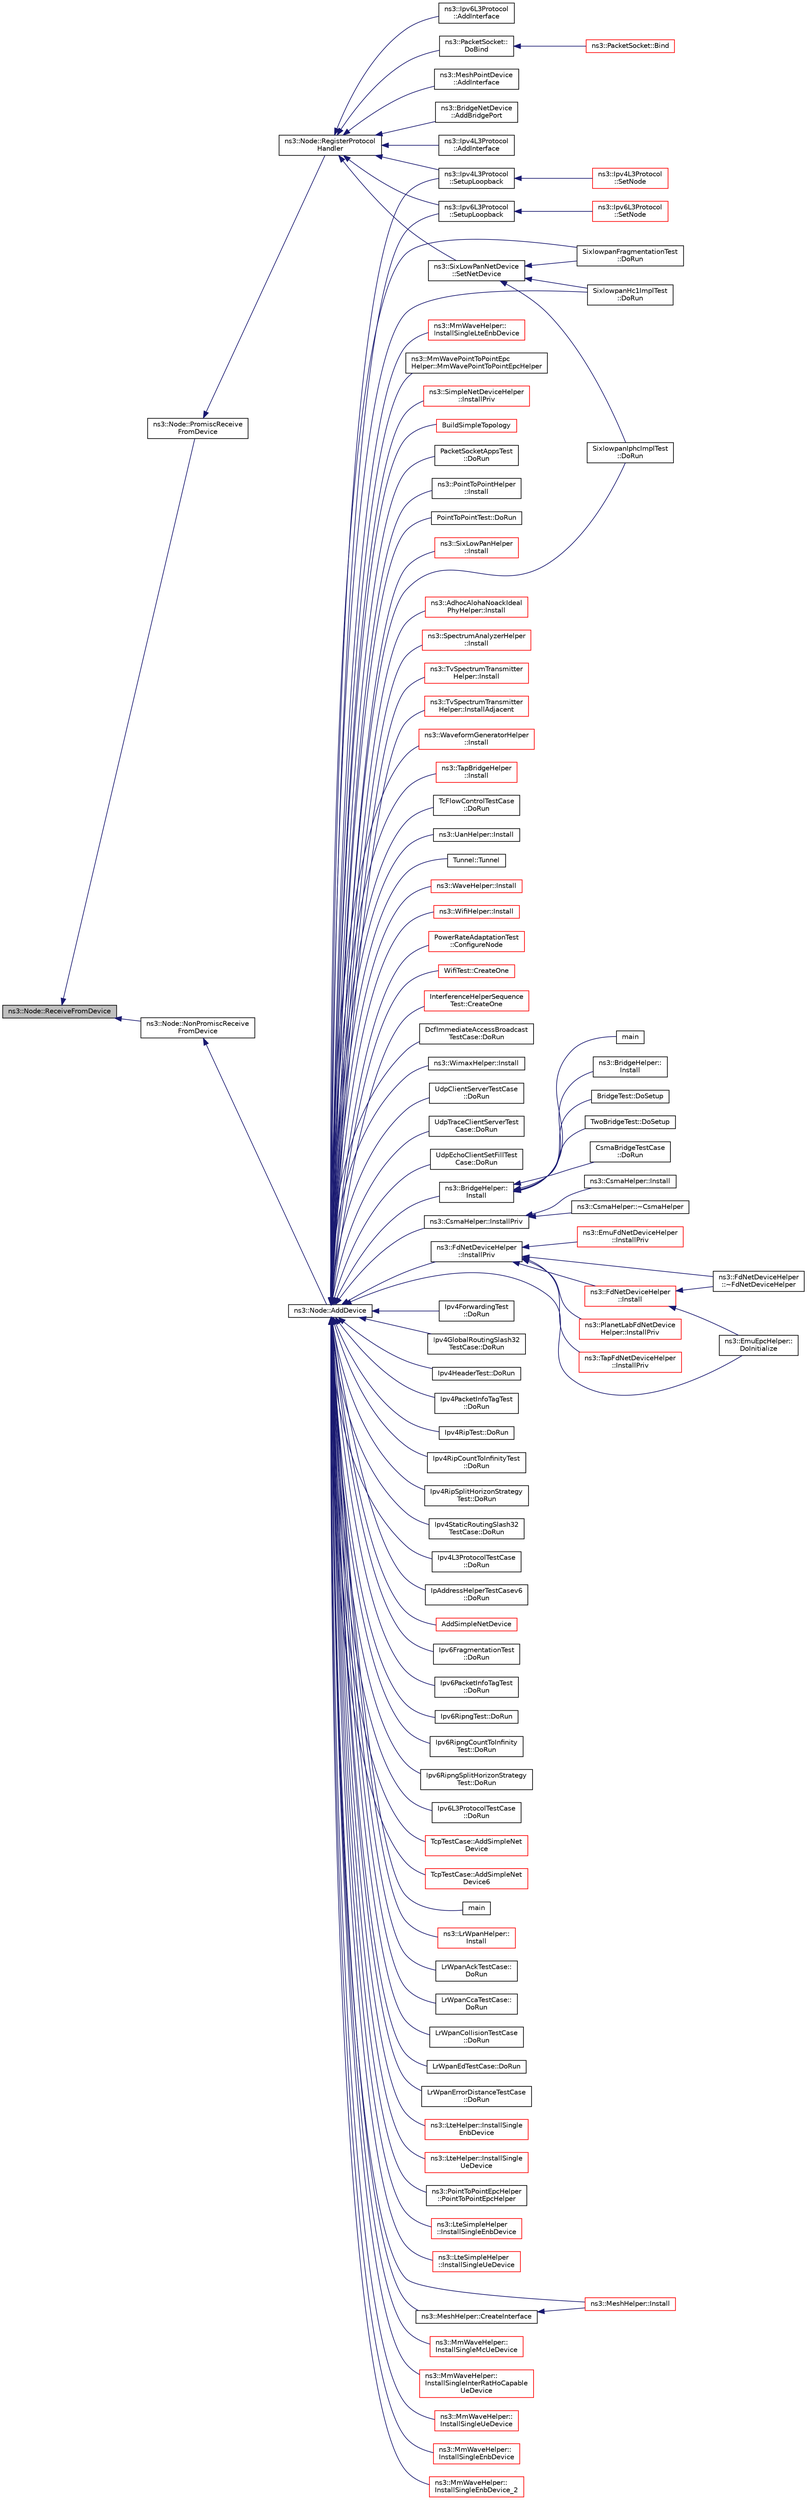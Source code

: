 digraph "ns3::Node::ReceiveFromDevice"
{
  edge [fontname="Helvetica",fontsize="10",labelfontname="Helvetica",labelfontsize="10"];
  node [fontname="Helvetica",fontsize="10",shape=record];
  rankdir="LR";
  Node1 [label="ns3::Node::ReceiveFromDevice",height=0.2,width=0.4,color="black", fillcolor="grey75", style="filled", fontcolor="black"];
  Node1 -> Node2 [dir="back",color="midnightblue",fontsize="10",style="solid"];
  Node2 [label="ns3::Node::PromiscReceive\lFromDevice",height=0.2,width=0.4,color="black", fillcolor="white", style="filled",URL="$dd/ded/classns3_1_1Node.html#a16cf271eeeab87dc7133ffb3f8b24dc4",tooltip="Receive a packet from a device in promiscuous mode. "];
  Node2 -> Node3 [dir="back",color="midnightblue",fontsize="10",style="solid"];
  Node3 [label="ns3::Node::RegisterProtocol\lHandler",height=0.2,width=0.4,color="black", fillcolor="white", style="filled",URL="$dd/ded/classns3_1_1Node.html#af713f0e7ea5c49b4fa0b3613405c45fa"];
  Node3 -> Node4 [dir="back",color="midnightblue",fontsize="10",style="solid"];
  Node4 [label="ns3::BridgeNetDevice\l::AddBridgePort",height=0.2,width=0.4,color="black", fillcolor="white", style="filled",URL="$d9/d8d/classns3_1_1BridgeNetDevice.html#a963a535726ea5c94e2258825d0de260a",tooltip="Add a &#39;port&#39; to a bridge device. "];
  Node3 -> Node5 [dir="back",color="midnightblue",fontsize="10",style="solid"];
  Node5 [label="ns3::Ipv4L3Protocol\l::SetupLoopback",height=0.2,width=0.4,color="black", fillcolor="white", style="filled",URL="$d2/dc9/classns3_1_1Ipv4L3Protocol.html#aa37b950d26063e4e7ee659e599c83bde",tooltip="Setup loopback interface. "];
  Node5 -> Node6 [dir="back",color="midnightblue",fontsize="10",style="solid"];
  Node6 [label="ns3::Ipv4L3Protocol\l::SetNode",height=0.2,width=0.4,color="red", fillcolor="white", style="filled",URL="$d2/dc9/classns3_1_1Ipv4L3Protocol.html#a82ef37914ea8bab699575fea23586bc7",tooltip="Set node associated with this stack. "];
  Node3 -> Node7 [dir="back",color="midnightblue",fontsize="10",style="solid"];
  Node7 [label="ns3::Ipv4L3Protocol\l::AddInterface",height=0.2,width=0.4,color="black", fillcolor="white", style="filled",URL="$d2/dc9/classns3_1_1Ipv4L3Protocol.html#ac6855eb39254f74fa30e7f23a7b100db"];
  Node3 -> Node8 [dir="back",color="midnightblue",fontsize="10",style="solid"];
  Node8 [label="ns3::Ipv6L3Protocol\l::AddInterface",height=0.2,width=0.4,color="black", fillcolor="white", style="filled",URL="$d7/d74/classns3_1_1Ipv6L3Protocol.html#a56047c2ee7db15185af07538c609cbb5",tooltip="Add IPv6 interface for a device. "];
  Node3 -> Node9 [dir="back",color="midnightblue",fontsize="10",style="solid"];
  Node9 [label="ns3::Ipv6L3Protocol\l::SetupLoopback",height=0.2,width=0.4,color="black", fillcolor="white", style="filled",URL="$d7/d74/classns3_1_1Ipv6L3Protocol.html#a69a1ef7b49dd3aa80c6807f467720005",tooltip="Setup loopback interface. "];
  Node9 -> Node10 [dir="back",color="midnightblue",fontsize="10",style="solid"];
  Node10 [label="ns3::Ipv6L3Protocol\l::SetNode",height=0.2,width=0.4,color="red", fillcolor="white", style="filled",URL="$d7/d74/classns3_1_1Ipv6L3Protocol.html#a53796a2747cb5edcd1c762f44043b061",tooltip="Set node associated with this stack. "];
  Node3 -> Node11 [dir="back",color="midnightblue",fontsize="10",style="solid"];
  Node11 [label="ns3::MeshPointDevice\l::AddInterface",height=0.2,width=0.4,color="black", fillcolor="white", style="filled",URL="$d6/da9/classns3_1_1MeshPointDevice.html#a0001ebec0a10fc9cf05dd6da958a7e98",tooltip="Attach new interface to the station. Interface must support 48-bit MAC address and SendFrom method..."];
  Node3 -> Node12 [dir="back",color="midnightblue",fontsize="10",style="solid"];
  Node12 [label="ns3::PacketSocket::\lDoBind",height=0.2,width=0.4,color="black", fillcolor="white", style="filled",URL="$db/d5c/classns3_1_1PacketSocket.html#a53aa1ab0fc18ef2d3389585f0440e181",tooltip="Bind the socket to the NetDevice and register the protocol handler specified in the address..."];
  Node12 -> Node13 [dir="back",color="midnightblue",fontsize="10",style="solid"];
  Node13 [label="ns3::PacketSocket::Bind",height=0.2,width=0.4,color="red", fillcolor="white", style="filled",URL="$db/d5c/classns3_1_1PacketSocket.html#a1c05582ce254f43c42d91dec28957e75",tooltip="Bind the socket to the NetDevice and register the protocol handler. "];
  Node3 -> Node14 [dir="back",color="midnightblue",fontsize="10",style="solid"];
  Node14 [label="ns3::SixLowPanNetDevice\l::SetNetDevice",height=0.2,width=0.4,color="black", fillcolor="white", style="filled",URL="$d1/d2b/classns3_1_1SixLowPanNetDevice.html#a81c74a5dc06e3fbad1a8b1c59d1f68fa",tooltip="Setup SixLowPan to be a proxy for the specified NetDevice. All the packets incoming and outgoing from..."];
  Node14 -> Node15 [dir="back",color="midnightblue",fontsize="10",style="solid"];
  Node15 [label="SixlowpanFragmentationTest\l::DoRun",height=0.2,width=0.4,color="black", fillcolor="white", style="filled",URL="$df/dc3/classSixlowpanFragmentationTest.html#ae85beebff8e7d4f8c1e108beb17df274",tooltip="Implementation to actually run this TestCase. "];
  Node14 -> Node16 [dir="back",color="midnightblue",fontsize="10",style="solid"];
  Node16 [label="SixlowpanHc1ImplTest\l::DoRun",height=0.2,width=0.4,color="black", fillcolor="white", style="filled",URL="$dc/d9d/classSixlowpanHc1ImplTest.html#aa79a7268da3494e740b28d19c4ec734c",tooltip="Implementation to actually run this TestCase. "];
  Node14 -> Node17 [dir="back",color="midnightblue",fontsize="10",style="solid"];
  Node17 [label="SixlowpanIphcImplTest\l::DoRun",height=0.2,width=0.4,color="black", fillcolor="white", style="filled",URL="$d7/dd2/classSixlowpanIphcImplTest.html#a9fb0641fca5f024ac67c07510f418c02",tooltip="Implementation to actually run this TestCase. "];
  Node1 -> Node18 [dir="back",color="midnightblue",fontsize="10",style="solid"];
  Node18 [label="ns3::Node::NonPromiscReceive\lFromDevice",height=0.2,width=0.4,color="black", fillcolor="white", style="filled",URL="$dd/ded/classns3_1_1Node.html#a72ebf5bdc911879511f1e249d471f7e5",tooltip="Receive a packet from a device in non-promiscuous mode. "];
  Node18 -> Node19 [dir="back",color="midnightblue",fontsize="10",style="solid"];
  Node19 [label="ns3::Node::AddDevice",height=0.2,width=0.4,color="black", fillcolor="white", style="filled",URL="$dd/ded/classns3_1_1Node.html#a42ff83ee1d5d1649c770d3f5b62375de",tooltip="Associate a NetDevice to this node. "];
  Node19 -> Node20 [dir="back",color="midnightblue",fontsize="10",style="solid"];
  Node20 [label="UdpClientServerTestCase\l::DoRun",height=0.2,width=0.4,color="black", fillcolor="white", style="filled",URL="$d2/dc1/classUdpClientServerTestCase.html#a9f7f382020c2a70d7cb2434ae18c9b6c",tooltip="Implementation to actually run this TestCase. "];
  Node19 -> Node21 [dir="back",color="midnightblue",fontsize="10",style="solid"];
  Node21 [label="UdpTraceClientServerTest\lCase::DoRun",height=0.2,width=0.4,color="black", fillcolor="white", style="filled",URL="$d8/daf/classUdpTraceClientServerTestCase.html#a067367203d92eb6f9edaee3c17da6d8a",tooltip="Implementation to actually run this TestCase. "];
  Node19 -> Node22 [dir="back",color="midnightblue",fontsize="10",style="solid"];
  Node22 [label="UdpEchoClientSetFillTest\lCase::DoRun",height=0.2,width=0.4,color="black", fillcolor="white", style="filled",URL="$d6/db2/classUdpEchoClientSetFillTestCase.html#abab274bc5d6e6f303a96446710d650b2",tooltip="Implementation to actually run this TestCase. "];
  Node19 -> Node23 [dir="back",color="midnightblue",fontsize="10",style="solid"];
  Node23 [label="ns3::BridgeHelper::\lInstall",height=0.2,width=0.4,color="black", fillcolor="white", style="filled",URL="$d5/d19/classns3_1_1BridgeHelper.html#aba53f6381b7adda00d9163840b072fa6"];
  Node23 -> Node24 [dir="back",color="midnightblue",fontsize="10",style="solid"];
  Node24 [label="main",height=0.2,width=0.4,color="black", fillcolor="white", style="filled",URL="$d0/d88/csma-bridge-one-hop_8cc.html#a0ddf1224851353fc92bfbff6f499fa97"];
  Node23 -> Node25 [dir="back",color="midnightblue",fontsize="10",style="solid"];
  Node25 [label="ns3::BridgeHelper::\lInstall",height=0.2,width=0.4,color="black", fillcolor="white", style="filled",URL="$d5/d19/classns3_1_1BridgeHelper.html#af7ce2cef48c2beb4b280d74f22663b6c"];
  Node23 -> Node26 [dir="back",color="midnightblue",fontsize="10",style="solid"];
  Node26 [label="BridgeTest::DoSetup",height=0.2,width=0.4,color="black", fillcolor="white", style="filled",URL="$d8/d8a/classBridgeTest.html#a4d88ad6e9248541478917f836cf52b78",tooltip="Implementation to do any local setup required for this TestCase. "];
  Node23 -> Node27 [dir="back",color="midnightblue",fontsize="10",style="solid"];
  Node27 [label="TwoBridgeTest::DoSetup",height=0.2,width=0.4,color="black", fillcolor="white", style="filled",URL="$d9/d58/classTwoBridgeTest.html#aeff92a896b2e27f3eba2dcefd50b5f69",tooltip="Implementation to do any local setup required for this TestCase. "];
  Node23 -> Node28 [dir="back",color="midnightblue",fontsize="10",style="solid"];
  Node28 [label="CsmaBridgeTestCase\l::DoRun",height=0.2,width=0.4,color="black", fillcolor="white", style="filled",URL="$db/d8b/classCsmaBridgeTestCase.html#a418aed79734ecaf7b1d0be507ff3d580",tooltip="Implementation to actually run this TestCase. "];
  Node19 -> Node29 [dir="back",color="midnightblue",fontsize="10",style="solid"];
  Node29 [label="ns3::CsmaHelper::InstallPriv",height=0.2,width=0.4,color="black", fillcolor="white", style="filled",URL="$d9/dbd/classns3_1_1CsmaHelper.html#a9376eef03ab0534ce090b6ad135eb9c3"];
  Node29 -> Node30 [dir="back",color="midnightblue",fontsize="10",style="solid"];
  Node30 [label="ns3::CsmaHelper::Install",height=0.2,width=0.4,color="black", fillcolor="white", style="filled",URL="$d9/dbd/classns3_1_1CsmaHelper.html#a8f2d1797ce0e6311c894517d5d84ddb1"];
  Node29 -> Node31 [dir="back",color="midnightblue",fontsize="10",style="solid"];
  Node31 [label="ns3::CsmaHelper::~CsmaHelper",height=0.2,width=0.4,color="black", fillcolor="white", style="filled",URL="$d9/dbd/classns3_1_1CsmaHelper.html#a23c9e7b9cdf983cabc9a6783c340f49e"];
  Node19 -> Node32 [dir="back",color="midnightblue",fontsize="10",style="solid"];
  Node32 [label="ns3::FdNetDeviceHelper\l::InstallPriv",height=0.2,width=0.4,color="black", fillcolor="white", style="filled",URL="$d1/def/classns3_1_1FdNetDeviceHelper.html#adf0e4f64b03f7203f7080b50f412a970"];
  Node32 -> Node33 [dir="back",color="midnightblue",fontsize="10",style="solid"];
  Node33 [label="ns3::EmuFdNetDeviceHelper\l::InstallPriv",height=0.2,width=0.4,color="red", fillcolor="white", style="filled",URL="$df/d71/classns3_1_1EmuFdNetDeviceHelper.html#a80562da33cef1c20d4b03b351fbbc21a"];
  Node32 -> Node34 [dir="back",color="midnightblue",fontsize="10",style="solid"];
  Node34 [label="ns3::FdNetDeviceHelper\l::Install",height=0.2,width=0.4,color="red", fillcolor="white", style="filled",URL="$d1/def/classns3_1_1FdNetDeviceHelper.html#af70d55cbb4f6411c33cacb84eb651ad5"];
  Node34 -> Node35 [dir="back",color="midnightblue",fontsize="10",style="solid"];
  Node35 [label="ns3::FdNetDeviceHelper\l::~FdNetDeviceHelper",height=0.2,width=0.4,color="black", fillcolor="white", style="filled",URL="$d1/def/classns3_1_1FdNetDeviceHelper.html#a8018d2553649901a9f37ccc9ef3385e2"];
  Node34 -> Node36 [dir="back",color="midnightblue",fontsize="10",style="solid"];
  Node36 [label="ns3::EmuEpcHelper::\lDoInitialize",height=0.2,width=0.4,color="black", fillcolor="white", style="filled",URL="$d9/db8/classns3_1_1EmuEpcHelper.html#ae66ac77634aad1dfb03bbe0d8a54acc1"];
  Node32 -> Node35 [dir="back",color="midnightblue",fontsize="10",style="solid"];
  Node32 -> Node37 [dir="back",color="midnightblue",fontsize="10",style="solid"];
  Node37 [label="ns3::PlanetLabFdNetDevice\lHelper::InstallPriv",height=0.2,width=0.4,color="red", fillcolor="white", style="filled",URL="$dc/dd7/classns3_1_1PlanetLabFdNetDeviceHelper.html#a740ff8b94a42f4175af712baf00c83ab"];
  Node32 -> Node38 [dir="back",color="midnightblue",fontsize="10",style="solid"];
  Node38 [label="ns3::TapFdNetDeviceHelper\l::InstallPriv",height=0.2,width=0.4,color="red", fillcolor="white", style="filled",URL="$d9/d94/classns3_1_1TapFdNetDeviceHelper.html#a5b95f44885b6b5a5285604be0c6fa413"];
  Node19 -> Node5 [dir="back",color="midnightblue",fontsize="10",style="solid"];
  Node19 -> Node9 [dir="back",color="midnightblue",fontsize="10",style="solid"];
  Node19 -> Node39 [dir="back",color="midnightblue",fontsize="10",style="solid"];
  Node39 [label="Ipv4ForwardingTest\l::DoRun",height=0.2,width=0.4,color="black", fillcolor="white", style="filled",URL="$db/d18/classIpv4ForwardingTest.html#aa3735e1731b087938e97f39b7d90dd35",tooltip="Implementation to actually run this TestCase. "];
  Node19 -> Node40 [dir="back",color="midnightblue",fontsize="10",style="solid"];
  Node40 [label="Ipv4GlobalRoutingSlash32\lTestCase::DoRun",height=0.2,width=0.4,color="black", fillcolor="white", style="filled",URL="$d0/dd2/classIpv4GlobalRoutingSlash32TestCase.html#a261a15e240910fb1981571e8e6cb294f",tooltip="Implementation to actually run this TestCase. "];
  Node19 -> Node41 [dir="back",color="midnightblue",fontsize="10",style="solid"];
  Node41 [label="Ipv4HeaderTest::DoRun",height=0.2,width=0.4,color="black", fillcolor="white", style="filled",URL="$d7/dba/classIpv4HeaderTest.html#ad9026591beb17db0d9cbff0c34f9f69d",tooltip="Implementation to actually run this TestCase. "];
  Node19 -> Node42 [dir="back",color="midnightblue",fontsize="10",style="solid"];
  Node42 [label="Ipv4PacketInfoTagTest\l::DoRun",height=0.2,width=0.4,color="black", fillcolor="white", style="filled",URL="$d9/d5b/classIpv4PacketInfoTagTest.html#a76ce4d3cfa6dc21bd2a982ba2e5d4386",tooltip="Implementation to actually run this TestCase. "];
  Node19 -> Node43 [dir="back",color="midnightblue",fontsize="10",style="solid"];
  Node43 [label="Ipv4RipTest::DoRun",height=0.2,width=0.4,color="black", fillcolor="white", style="filled",URL="$df/d3d/classIpv4RipTest.html#a4f355233f8793da9555cd544cd5893e9",tooltip="Implementation to actually run this TestCase. "];
  Node19 -> Node44 [dir="back",color="midnightblue",fontsize="10",style="solid"];
  Node44 [label="Ipv4RipCountToInfinityTest\l::DoRun",height=0.2,width=0.4,color="black", fillcolor="white", style="filled",URL="$db/dd9/classIpv4RipCountToInfinityTest.html#a98754dfc16633ff58db8cfd697dd9862",tooltip="Implementation to actually run this TestCase. "];
  Node19 -> Node45 [dir="back",color="midnightblue",fontsize="10",style="solid"];
  Node45 [label="Ipv4RipSplitHorizonStrategy\lTest::DoRun",height=0.2,width=0.4,color="black", fillcolor="white", style="filled",URL="$d7/d9e/classIpv4RipSplitHorizonStrategyTest.html#a2e1df0675ad2712888aa499ee0f7eac2",tooltip="Implementation to actually run this TestCase. "];
  Node19 -> Node46 [dir="back",color="midnightblue",fontsize="10",style="solid"];
  Node46 [label="Ipv4StaticRoutingSlash32\lTestCase::DoRun",height=0.2,width=0.4,color="black", fillcolor="white", style="filled",URL="$dd/d70/classIpv4StaticRoutingSlash32TestCase.html#a73d080d5a091f9198cc6611f042ff7ce",tooltip="Implementation to actually run this TestCase. "];
  Node19 -> Node47 [dir="back",color="midnightblue",fontsize="10",style="solid"];
  Node47 [label="Ipv4L3ProtocolTestCase\l::DoRun",height=0.2,width=0.4,color="black", fillcolor="white", style="filled",URL="$dc/dac/classIpv4L3ProtocolTestCase.html#a417a62a1f0986595ea291139b775ea85",tooltip="Implementation to actually run this TestCase. "];
  Node19 -> Node48 [dir="back",color="midnightblue",fontsize="10",style="solid"];
  Node48 [label="IpAddressHelperTestCasev6\l::DoRun",height=0.2,width=0.4,color="black", fillcolor="white", style="filled",URL="$dc/d80/classIpAddressHelperTestCasev6.html#a784cec04a31e92a998b06becb3538e2d",tooltip="Implementation to actually run this TestCase. "];
  Node19 -> Node49 [dir="back",color="midnightblue",fontsize="10",style="solid"];
  Node49 [label="AddSimpleNetDevice",height=0.2,width=0.4,color="red", fillcolor="white", style="filled",URL="$d1/dde/ipv6-dual-stack-test-suite_8cc.html#ae9689e23d0a3932740b53b4c856238ee"];
  Node19 -> Node50 [dir="back",color="midnightblue",fontsize="10",style="solid"];
  Node50 [label="Ipv6FragmentationTest\l::DoRun",height=0.2,width=0.4,color="black", fillcolor="white", style="filled",URL="$d1/dbc/classIpv6FragmentationTest.html#a83bd2f74ceac188b83cfb604a90c7b7b",tooltip="Implementation to actually run this TestCase. "];
  Node19 -> Node51 [dir="back",color="midnightblue",fontsize="10",style="solid"];
  Node51 [label="Ipv6PacketInfoTagTest\l::DoRun",height=0.2,width=0.4,color="black", fillcolor="white", style="filled",URL="$dd/d77/classIpv6PacketInfoTagTest.html#a6b51aaddc63d2aaef95b72056cb5b36d",tooltip="Implementation to actually run this TestCase. "];
  Node19 -> Node52 [dir="back",color="midnightblue",fontsize="10",style="solid"];
  Node52 [label="Ipv6RipngTest::DoRun",height=0.2,width=0.4,color="black", fillcolor="white", style="filled",URL="$d5/d9f/classIpv6RipngTest.html#a17887a8153acca820752d31c2b49ac50",tooltip="Implementation to actually run this TestCase. "];
  Node19 -> Node53 [dir="back",color="midnightblue",fontsize="10",style="solid"];
  Node53 [label="Ipv6RipngCountToInfinity\lTest::DoRun",height=0.2,width=0.4,color="black", fillcolor="white", style="filled",URL="$d9/d6e/classIpv6RipngCountToInfinityTest.html#af62c0342d626eafa5b632b92c8636eb3",tooltip="Implementation to actually run this TestCase. "];
  Node19 -> Node54 [dir="back",color="midnightblue",fontsize="10",style="solid"];
  Node54 [label="Ipv6RipngSplitHorizonStrategy\lTest::DoRun",height=0.2,width=0.4,color="black", fillcolor="white", style="filled",URL="$df/daf/classIpv6RipngSplitHorizonStrategyTest.html#a8e3dad1362842eedd70ef21bff0a75c5",tooltip="Implementation to actually run this TestCase. "];
  Node19 -> Node55 [dir="back",color="midnightblue",fontsize="10",style="solid"];
  Node55 [label="Ipv6L3ProtocolTestCase\l::DoRun",height=0.2,width=0.4,color="black", fillcolor="white", style="filled",URL="$d4/d65/classIpv6L3ProtocolTestCase.html#ac052c03e25689da8fed383146b988a7e",tooltip="Implementation to actually run this TestCase. "];
  Node19 -> Node56 [dir="back",color="midnightblue",fontsize="10",style="solid"];
  Node56 [label="TcpTestCase::AddSimpleNet\lDevice",height=0.2,width=0.4,color="red", fillcolor="white", style="filled",URL="$de/dae/classTcpTestCase.html#a0cbbee626d01b80c78677c0a957ffd88",tooltip="Add a SimpleNetDevice to a node (IPv4 version). "];
  Node19 -> Node57 [dir="back",color="midnightblue",fontsize="10",style="solid"];
  Node57 [label="TcpTestCase::AddSimpleNet\lDevice6",height=0.2,width=0.4,color="red", fillcolor="white", style="filled",URL="$de/dae/classTcpTestCase.html#a4385a5d6f0b5fcf2dbbe1cccb0810ea9",tooltip="Add a SimpleNetDevice to a node (IPv6 version). "];
  Node19 -> Node58 [dir="back",color="midnightblue",fontsize="10",style="solid"];
  Node58 [label="main",height=0.2,width=0.4,color="black", fillcolor="white", style="filled",URL="$da/db1/lr-wpan-data_8cc.html#a0ddf1224851353fc92bfbff6f499fa97"];
  Node19 -> Node59 [dir="back",color="midnightblue",fontsize="10",style="solid"];
  Node59 [label="ns3::LrWpanHelper::\lInstall",height=0.2,width=0.4,color="red", fillcolor="white", style="filled",URL="$d7/de8/classns3_1_1LrWpanHelper.html#a7863b7b79168f747197faf479e4951fe",tooltip="Install a LrWpanNetDevice and the associated structures (e.g., channel) in the nodes. "];
  Node19 -> Node60 [dir="back",color="midnightblue",fontsize="10",style="solid"];
  Node60 [label="LrWpanAckTestCase::\lDoRun",height=0.2,width=0.4,color="black", fillcolor="white", style="filled",URL="$d0/d63/classLrWpanAckTestCase.html#a44ec9b782ae2c74d8fa2a25d696833e9",tooltip="Implementation to actually run this TestCase. "];
  Node19 -> Node61 [dir="back",color="midnightblue",fontsize="10",style="solid"];
  Node61 [label="LrWpanCcaTestCase::\lDoRun",height=0.2,width=0.4,color="black", fillcolor="white", style="filled",URL="$d7/def/classLrWpanCcaTestCase.html#a3e2872a3bd57d754a2bdb613437e18a8",tooltip="Implementation to actually run this TestCase. "];
  Node19 -> Node62 [dir="back",color="midnightblue",fontsize="10",style="solid"];
  Node62 [label="LrWpanCollisionTestCase\l::DoRun",height=0.2,width=0.4,color="black", fillcolor="white", style="filled",URL="$d1/da7/classLrWpanCollisionTestCase.html#adc8f2378868d9eb3aba9b538897d85d2",tooltip="Implementation to actually run this TestCase. "];
  Node19 -> Node63 [dir="back",color="midnightblue",fontsize="10",style="solid"];
  Node63 [label="LrWpanEdTestCase::DoRun",height=0.2,width=0.4,color="black", fillcolor="white", style="filled",URL="$d2/d45/classLrWpanEdTestCase.html#a432fdebeb0336845350d0b96834ceea4",tooltip="Implementation to actually run this TestCase. "];
  Node19 -> Node64 [dir="back",color="midnightblue",fontsize="10",style="solid"];
  Node64 [label="LrWpanErrorDistanceTestCase\l::DoRun",height=0.2,width=0.4,color="black", fillcolor="white", style="filled",URL="$da/d8d/classLrWpanErrorDistanceTestCase.html#a4f63a2ed4dcf517ae2a593497774b254",tooltip="Implementation to actually run this TestCase. "];
  Node19 -> Node36 [dir="back",color="midnightblue",fontsize="10",style="solid"];
  Node19 -> Node65 [dir="back",color="midnightblue",fontsize="10",style="solid"];
  Node65 [label="ns3::LteHelper::InstallSingle\lEnbDevice",height=0.2,width=0.4,color="red", fillcolor="white", style="filled",URL="$d6/d63/classns3_1_1LteHelper.html#afac168014c3a4ac5c30bfd7c1d09cb96"];
  Node19 -> Node66 [dir="back",color="midnightblue",fontsize="10",style="solid"];
  Node66 [label="ns3::LteHelper::InstallSingle\lUeDevice",height=0.2,width=0.4,color="red", fillcolor="white", style="filled",URL="$d6/d63/classns3_1_1LteHelper.html#afa6e13db5742241f48f8f4b8533b67f6"];
  Node19 -> Node67 [dir="back",color="midnightblue",fontsize="10",style="solid"];
  Node67 [label="ns3::PointToPointEpcHelper\l::PointToPointEpcHelper",height=0.2,width=0.4,color="black", fillcolor="white", style="filled",URL="$de/d5b/classns3_1_1PointToPointEpcHelper.html#a3d4c34f6a194c994d45e0dac5019b8cb"];
  Node19 -> Node68 [dir="back",color="midnightblue",fontsize="10",style="solid"];
  Node68 [label="ns3::LteSimpleHelper\l::InstallSingleEnbDevice",height=0.2,width=0.4,color="red", fillcolor="white", style="filled",URL="$de/d73/classns3_1_1LteSimpleHelper.html#a11fa8933e6487a366ed4a9652c3b2950"];
  Node19 -> Node69 [dir="back",color="midnightblue",fontsize="10",style="solid"];
  Node69 [label="ns3::LteSimpleHelper\l::InstallSingleUeDevice",height=0.2,width=0.4,color="red", fillcolor="white", style="filled",URL="$de/d73/classns3_1_1LteSimpleHelper.html#a4416da6e8b2bb30909b32b9a82dfd4c0"];
  Node19 -> Node70 [dir="back",color="midnightblue",fontsize="10",style="solid"];
  Node70 [label="ns3::MeshHelper::Install",height=0.2,width=0.4,color="red", fillcolor="white", style="filled",URL="$dd/dd0/classns3_1_1MeshHelper.html#a7b33f6ca7b6842b3def4479bc7526f2c",tooltip="Install 802.11s mesh device & protocols on given node list. "];
  Node19 -> Node71 [dir="back",color="midnightblue",fontsize="10",style="solid"];
  Node71 [label="ns3::MeshHelper::CreateInterface",height=0.2,width=0.4,color="black", fillcolor="white", style="filled",URL="$dd/dd0/classns3_1_1MeshHelper.html#accb4af36cfa3563ff53aa8a3dc085d94"];
  Node71 -> Node70 [dir="back",color="midnightblue",fontsize="10",style="solid"];
  Node19 -> Node72 [dir="back",color="midnightblue",fontsize="10",style="solid"];
  Node72 [label="ns3::MmWaveHelper::\lInstallSingleMcUeDevice",height=0.2,width=0.4,color="red", fillcolor="white", style="filled",URL="$dd/d6b/classns3_1_1MmWaveHelper.html#a236cf69b7851d5bdf0c532c47dd19bd5"];
  Node19 -> Node73 [dir="back",color="midnightblue",fontsize="10",style="solid"];
  Node73 [label="ns3::MmWaveHelper::\lInstallSingleInterRatHoCapable\lUeDevice",height=0.2,width=0.4,color="red", fillcolor="white", style="filled",URL="$dd/d6b/classns3_1_1MmWaveHelper.html#ab39af31d58b43a27347c95ef8f999591"];
  Node19 -> Node74 [dir="back",color="midnightblue",fontsize="10",style="solid"];
  Node74 [label="ns3::MmWaveHelper::\lInstallSingleUeDevice",height=0.2,width=0.4,color="red", fillcolor="white", style="filled",URL="$dd/d6b/classns3_1_1MmWaveHelper.html#a2a37293b8b5542851f3c74cec20d44df"];
  Node19 -> Node75 [dir="back",color="midnightblue",fontsize="10",style="solid"];
  Node75 [label="ns3::MmWaveHelper::\lInstallSingleEnbDevice",height=0.2,width=0.4,color="red", fillcolor="white", style="filled",URL="$dd/d6b/classns3_1_1MmWaveHelper.html#a3198d03edd662d9d9e46f5895f0217db"];
  Node19 -> Node76 [dir="back",color="midnightblue",fontsize="10",style="solid"];
  Node76 [label="ns3::MmWaveHelper::\lInstallSingleEnbDevice_2",height=0.2,width=0.4,color="red", fillcolor="white", style="filled",URL="$dd/d6b/classns3_1_1MmWaveHelper.html#a9e8fdb55ce66ac62798d0707edb9d871"];
  Node19 -> Node77 [dir="back",color="midnightblue",fontsize="10",style="solid"];
  Node77 [label="ns3::MmWaveHelper::\lInstallSingleLteEnbDevice",height=0.2,width=0.4,color="red", fillcolor="white", style="filled",URL="$dd/d6b/classns3_1_1MmWaveHelper.html#aaeb59f78f5681d696fe4b3ddea022406"];
  Node19 -> Node78 [dir="back",color="midnightblue",fontsize="10",style="solid"];
  Node78 [label="ns3::MmWavePointToPointEpc\lHelper::MmWavePointToPointEpcHelper",height=0.2,width=0.4,color="black", fillcolor="white", style="filled",URL="$db/dca/classns3_1_1MmWavePointToPointEpcHelper.html#a45b842e4b0bda8e4df3a3826c0b945b3"];
  Node19 -> Node79 [dir="back",color="midnightblue",fontsize="10",style="solid"];
  Node79 [label="ns3::SimpleNetDeviceHelper\l::InstallPriv",height=0.2,width=0.4,color="red", fillcolor="white", style="filled",URL="$d5/d81/classns3_1_1SimpleNetDeviceHelper.html#a9e4668526669e31a0da0c94f5ebb55ba"];
  Node19 -> Node80 [dir="back",color="midnightblue",fontsize="10",style="solid"];
  Node80 [label="BuildSimpleTopology",height=0.2,width=0.4,color="red", fillcolor="white", style="filled",URL="$dd/d2b/error-model-test-suite_8cc.html#af6fe24088bb4cfa248fc1b0bad6e1dfc"];
  Node19 -> Node81 [dir="back",color="midnightblue",fontsize="10",style="solid"];
  Node81 [label="PacketSocketAppsTest\l::DoRun",height=0.2,width=0.4,color="black", fillcolor="white", style="filled",URL="$d1/dc1/classPacketSocketAppsTest.html#ab2f827993135c4bf011cb6247aed5d43",tooltip="Implementation to actually run this TestCase. "];
  Node19 -> Node82 [dir="back",color="midnightblue",fontsize="10",style="solid"];
  Node82 [label="ns3::PointToPointHelper\l::Install",height=0.2,width=0.4,color="black", fillcolor="white", style="filled",URL="$d5/d0d/classns3_1_1PointToPointHelper.html#aecfc3e7bc34a5fa9707b26df08ef913a"];
  Node19 -> Node83 [dir="back",color="midnightblue",fontsize="10",style="solid"];
  Node83 [label="PointToPointTest::DoRun",height=0.2,width=0.4,color="black", fillcolor="white", style="filled",URL="$d3/da7/classPointToPointTest.html#afd738a4b03ad89822e12e898cc1b09df",tooltip="Run the test. "];
  Node19 -> Node84 [dir="back",color="midnightblue",fontsize="10",style="solid"];
  Node84 [label="ns3::SixLowPanHelper\l::Install",height=0.2,width=0.4,color="red", fillcolor="white", style="filled",URL="$de/d23/classns3_1_1SixLowPanHelper.html#a638d855fa28d59736b59446aefccf7b3",tooltip="Install the SixLoWPAN stack on top of an existing NetDevice. "];
  Node19 -> Node15 [dir="back",color="midnightblue",fontsize="10",style="solid"];
  Node19 -> Node16 [dir="back",color="midnightblue",fontsize="10",style="solid"];
  Node19 -> Node17 [dir="back",color="midnightblue",fontsize="10",style="solid"];
  Node19 -> Node85 [dir="back",color="midnightblue",fontsize="10",style="solid"];
  Node85 [label="ns3::AdhocAlohaNoackIdeal\lPhyHelper::Install",height=0.2,width=0.4,color="red", fillcolor="white", style="filled",URL="$d6/d7d/classns3_1_1AdhocAlohaNoackIdealPhyHelper.html#a0b9cb9d602fd1027f7f39a776e745abe"];
  Node19 -> Node86 [dir="back",color="midnightblue",fontsize="10",style="solid"];
  Node86 [label="ns3::SpectrumAnalyzerHelper\l::Install",height=0.2,width=0.4,color="red", fillcolor="white", style="filled",URL="$d6/d5d/classns3_1_1SpectrumAnalyzerHelper.html#a64479eb63eb6b5ad5536ee8ecf2c717a"];
  Node19 -> Node87 [dir="back",color="midnightblue",fontsize="10",style="solid"];
  Node87 [label="ns3::TvSpectrumTransmitter\lHelper::Install",height=0.2,width=0.4,color="red", fillcolor="white", style="filled",URL="$d9/d54/classns3_1_1TvSpectrumTransmitterHelper.html#af745c914e5162e1d07d88d889f92942a"];
  Node19 -> Node88 [dir="back",color="midnightblue",fontsize="10",style="solid"];
  Node88 [label="ns3::TvSpectrumTransmitter\lHelper::InstallAdjacent",height=0.2,width=0.4,color="red", fillcolor="white", style="filled",URL="$d9/d54/classns3_1_1TvSpectrumTransmitterHelper.html#a671aa2a952822ecf3a74db1e7f643541"];
  Node19 -> Node89 [dir="back",color="midnightblue",fontsize="10",style="solid"];
  Node89 [label="ns3::WaveformGeneratorHelper\l::Install",height=0.2,width=0.4,color="red", fillcolor="white", style="filled",URL="$d8/d01/classns3_1_1WaveformGeneratorHelper.html#a61d491cf9b6488bf5ff1b7ae2f245eb0"];
  Node19 -> Node90 [dir="back",color="midnightblue",fontsize="10",style="solid"];
  Node90 [label="ns3::TapBridgeHelper\l::Install",height=0.2,width=0.4,color="red", fillcolor="white", style="filled",URL="$db/d2f/classns3_1_1TapBridgeHelper.html#a3bc88e67e28990845ce6cab3e7cafd6e"];
  Node19 -> Node91 [dir="back",color="midnightblue",fontsize="10",style="solid"];
  Node91 [label="TcFlowControlTestCase\l::DoRun",height=0.2,width=0.4,color="black", fillcolor="white", style="filled",URL="$db/df9/classTcFlowControlTestCase.html#a671ac2565d04fd5618e2743289d1b707",tooltip="Implementation to actually run this TestCase. "];
  Node19 -> Node92 [dir="back",color="midnightblue",fontsize="10",style="solid"];
  Node92 [label="ns3::UanHelper::Install",height=0.2,width=0.4,color="black", fillcolor="white", style="filled",URL="$d3/d8d/classns3_1_1UanHelper.html#a30e0ba40909ec03e846c5c041c93c2df"];
  Node19 -> Node93 [dir="back",color="midnightblue",fontsize="10",style="solid"];
  Node93 [label="Tunnel::Tunnel",height=0.2,width=0.4,color="black", fillcolor="white", style="filled",URL="$da/da2/classTunnel.html#af5941266fdb3798bb27c026da801d28d"];
  Node19 -> Node94 [dir="back",color="midnightblue",fontsize="10",style="solid"];
  Node94 [label="ns3::WaveHelper::Install",height=0.2,width=0.4,color="red", fillcolor="white", style="filled",URL="$db/def/classns3_1_1WaveHelper.html#aed0008e7f56ba14868356b45dd4eab81"];
  Node19 -> Node95 [dir="back",color="midnightblue",fontsize="10",style="solid"];
  Node95 [label="ns3::WifiHelper::Install",height=0.2,width=0.4,color="red", fillcolor="white", style="filled",URL="$dc/d1d/classns3_1_1WifiHelper.html#a451b3d33fa1497c22f06c5451f57a127"];
  Node19 -> Node96 [dir="back",color="midnightblue",fontsize="10",style="solid"];
  Node96 [label="PowerRateAdaptationTest\l::ConfigureNode",height=0.2,width=0.4,color="red", fillcolor="white", style="filled",URL="$dd/d2b/classPowerRateAdaptationTest.html#a498edc12eed6e91b38d1b71d4565a306"];
  Node19 -> Node97 [dir="back",color="midnightblue",fontsize="10",style="solid"];
  Node97 [label="WifiTest::CreateOne",height=0.2,width=0.4,color="red", fillcolor="white", style="filled",URL="$d4/d72/classWifiTest.html#a212be82b387f5446375a45ccbac3561e"];
  Node19 -> Node98 [dir="back",color="midnightblue",fontsize="10",style="solid"];
  Node98 [label="InterferenceHelperSequence\lTest::CreateOne",height=0.2,width=0.4,color="red", fillcolor="white", style="filled",URL="$de/dcf/classInterferenceHelperSequenceTest.html#aaf6b2c6dc1b1c6abf0743b018e78544a"];
  Node19 -> Node99 [dir="back",color="midnightblue",fontsize="10",style="solid"];
  Node99 [label="DcfImmediateAccessBroadcast\lTestCase::DoRun",height=0.2,width=0.4,color="black", fillcolor="white", style="filled",URL="$db/d6c/classDcfImmediateAccessBroadcastTestCase.html#a60a5b36d456c0c144d85a9be722c1663",tooltip="Implementation to actually run this TestCase. "];
  Node19 -> Node100 [dir="back",color="midnightblue",fontsize="10",style="solid"];
  Node100 [label="ns3::WimaxHelper::Install",height=0.2,width=0.4,color="black", fillcolor="white", style="filled",URL="$de/d08/classns3_1_1WimaxHelper.html#aa458621ecda2b3b36c84fff92c65ca2d"];
}
